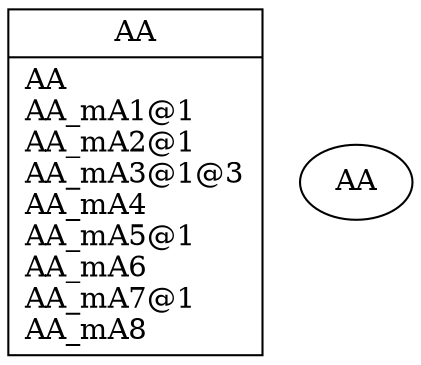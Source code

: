 digraph grafo_clases  { rankdir=BT;
edge [arrowhead = empty]
AA [label="{AA|AA\lAA_mA1@1\lAA_mA2@1\lAA_mA3@1@3\lAA_mA4\lAA_mA5@1\lAA_mA6\lAA_mA7@1\lAA_mA8\l}"][shape=record];
edge [arrowhead = normal]
AAN0 [label="AA"][shape=oval];

}